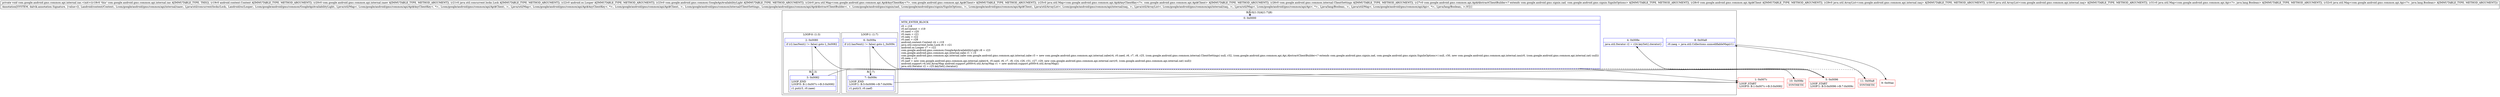 digraph "CFG forcom.google.android.gms.common.api.internal.zas.\<init\>(Landroid\/content\/Context;Lcom\/google\/android\/gms\/common\/api\/internal\/zaaw;Ljava\/util\/concurrent\/locks\/Lock;Landroid\/os\/Looper;Lcom\/google\/android\/gms\/common\/GoogleApiAvailabilityLight;Ljava\/util\/Map;Ljava\/util\/Map;Lcom\/google\/android\/gms\/common\/internal\/ClientSettings;Lcom\/google\/android\/gms\/common\/api\/Api$AbstractClientBuilder;Lcom\/google\/android\/gms\/common\/api\/Api$Client;Ljava\/util\/ArrayList;Ljava\/util\/ArrayList;Ljava\/util\/Map;Ljava\/util\/Map;)V" {
subgraph cluster_Region_1002255058 {
label = "R(5:0|(1:3)|4|(1:7)|8)";
node [shape=record,color=blue];
Node_0 [shape=record,label="{0\:\ 0x0000|MTH_ENTER_BLOCK\l|r0 = r18\lr0.mContext = r19\lr0.zaed = r20\lr0.zaen = r21\lr0.zabj = r22\lr0.zaei = r28\landroid.content.Context r4 = r19\ljava.util.concurrent.locks.Lock r6 = r21\landroid.os.Looper r7 = r22\lcom.google.android.gms.common.GoogleApiAvailabilityLight r8 = r23\lcom.google.android.gms.common.api.internal.zabe r1 = r3\lcom.google.android.gms.common.api.internal.zabe com.google.android.gms.common.api.internal.zabe r3 = new com.google.android.gms.common.api.internal.zabe(r4, r0.zaed, r6, r7, r8, r25, (com.google.android.gms.common.internal.ClientSettings) null, r32, (com.google.android.gms.common.api.Api.AbstractClientBuilder\<? extends com.google.android.gms.signin.zad, com.google.android.gms.signin.SignInOptions\>) null, r30, new com.google.android.gms.common.api.internal.zau(r0, (com.google.android.gms.common.api.internal.zat) null))\lr0.zaee = r1\lr0.zaef = new com.google.android.gms.common.api.internal.zabe(r4, r0.zaed, r6, r7, r8, r24, r26, r31, r27, r29, new com.google.android.gms.common.api.internal.zav(r0, (com.google.android.gms.common.api.internal.zat) null))\landroid.support.v4.util.ArrayMap android.support.p000v4.util.ArrayMap r1 = new android.support.p000v4.util.ArrayMap()\ljava.util.Iterator r2 = r25.keySet().iterator()\l}"];
subgraph cluster_LoopRegion_1505655968 {
label = "LOOP:0: (1:3)";
node [shape=record,color=blue];
Node_2 [shape=record,label="{2\:\ 0x0080|if (r2.hasNext() != false) goto L_0x0082\l}"];
subgraph cluster_Region_136180878 {
label = "R(1:3)";
node [shape=record,color=blue];
Node_3 [shape=record,label="{3\:\ 0x0082|LOOP_END\lLOOP:0: B:1:0x007c\-\>B:3:0x0082\l|r1.put(r3, r0.zaee)\l}"];
}
}
Node_4 [shape=record,label="{4\:\ 0x008e|java.util.Iterator r2 = r24.keySet().iterator()\l}"];
subgraph cluster_LoopRegion_636542812 {
label = "LOOP:1: (1:7)";
node [shape=record,color=blue];
Node_6 [shape=record,label="{6\:\ 0x009a|if (r2.hasNext() != false) goto L_0x009c\l}"];
subgraph cluster_Region_346323328 {
label = "R(1:7)";
node [shape=record,color=blue];
Node_7 [shape=record,label="{7\:\ 0x009c|LOOP_END\lLOOP:1: B:5:0x0096\-\>B:7:0x009c\l|r1.put(r3, r0.zaef)\l}"];
}
}
Node_8 [shape=record,label="{8\:\ 0x00a8|r0.zaeg = java.util.Collections.unmodifiableMap(r1)\l}"];
}
Node_1 [shape=record,color=red,label="{1\:\ 0x007c|LOOP_START\lLOOP:0: B:1:0x007c\-\>B:3:0x0082\l}"];
Node_5 [shape=record,color=red,label="{5\:\ 0x0096|LOOP_START\lLOOP:1: B:5:0x0096\-\>B:7:0x009c\l}"];
Node_9 [shape=record,color=red,label="{9\:\ 0x00ae}"];
Node_10 [shape=record,color=red,label="{10\:\ 0x008e|SYNTHETIC\l}"];
Node_11 [shape=record,color=red,label="{11\:\ 0x00a8|SYNTHETIC\l}"];
MethodNode[shape=record,label="{private void com.google.android.gms.common.api.internal.zas.\<init\>((r18v0 'this' com.google.android.gms.common.api.internal.zas A[IMMUTABLE_TYPE, THIS]), (r19v0 android.content.Context A[IMMUTABLE_TYPE, METHOD_ARGUMENT]), (r20v0 com.google.android.gms.common.api.internal.zaaw A[IMMUTABLE_TYPE, METHOD_ARGUMENT]), (r21v0 java.util.concurrent.locks.Lock A[IMMUTABLE_TYPE, METHOD_ARGUMENT]), (r22v0 android.os.Looper A[IMMUTABLE_TYPE, METHOD_ARGUMENT]), (r23v0 com.google.android.gms.common.GoogleApiAvailabilityLight A[IMMUTABLE_TYPE, METHOD_ARGUMENT]), (r24v0 java.util.Map\<com.google.android.gms.common.api.Api$AnyClientKey\<?\>, com.google.android.gms.common.api.Api$Client\> A[IMMUTABLE_TYPE, METHOD_ARGUMENT]), (r25v0 java.util.Map\<com.google.android.gms.common.api.Api$AnyClientKey\<?\>, com.google.android.gms.common.api.Api$Client\> A[IMMUTABLE_TYPE, METHOD_ARGUMENT]), (r26v0 com.google.android.gms.common.internal.ClientSettings A[IMMUTABLE_TYPE, METHOD_ARGUMENT]), (r27v0 com.google.android.gms.common.api.Api$AbstractClientBuilder\<? extends com.google.android.gms.signin.zad, com.google.android.gms.signin.SignInOptions\> A[IMMUTABLE_TYPE, METHOD_ARGUMENT]), (r28v0 com.google.android.gms.common.api.Api$Client A[IMMUTABLE_TYPE, METHOD_ARGUMENT]), (r29v0 java.util.ArrayList\<com.google.android.gms.common.api.internal.zaq\> A[IMMUTABLE_TYPE, METHOD_ARGUMENT]), (r30v0 java.util.ArrayList\<com.google.android.gms.common.api.internal.zaq\> A[IMMUTABLE_TYPE, METHOD_ARGUMENT]), (r31v0 java.util.Map\<com.google.android.gms.common.api.Api\<?\>, java.lang.Boolean\> A[IMMUTABLE_TYPE, METHOD_ARGUMENT]), (r32v0 java.util.Map\<com.google.android.gms.common.api.Api\<?\>, java.lang.Boolean\> A[IMMUTABLE_TYPE, METHOD_ARGUMENT]))  | Annotation[SYSTEM, dalvik.annotation.Signature, \{value=[(, Landroid\/content\/Context;, Lcom\/google\/android\/gms\/common\/api\/internal\/zaaw;, Ljava\/util\/concurrent\/locks\/Lock;, Landroid\/os\/Looper;, Lcom\/google\/android\/gms\/common\/GoogleApiAvailabilityLight;, Ljava\/util\/Map\<, Lcom\/google\/android\/gms\/common\/api\/Api$AnyClientKey\<, *\>;, Lcom\/google\/android\/gms\/common\/api\/Api$Client;, \>;, Ljava\/util\/Map\<, Lcom\/google\/android\/gms\/common\/api\/Api$AnyClientKey\<, *\>;, Lcom\/google\/android\/gms\/common\/api\/Api$Client;, \>;, Lcom\/google\/android\/gms\/common\/internal\/ClientSettings;, Lcom\/google\/android\/gms\/common\/api\/Api$AbstractClientBuilder\<, +, Lcom\/google\/android\/gms\/signin\/zad;, Lcom\/google\/android\/gms\/signin\/SignInOptions;, \>;, Lcom\/google\/android\/gms\/common\/api\/Api$Client;, Ljava\/util\/ArrayList\<, Lcom\/google\/android\/gms\/common\/api\/internal\/zaq;, \>;, Ljava\/util\/ArrayList\<, Lcom\/google\/android\/gms\/common\/api\/internal\/zaq;, \>;, Ljava\/util\/Map\<, Lcom\/google\/android\/gms\/common\/api\/Api\<, *\>;, Ljava\/lang\/Boolean;, \>;, Ljava\/util\/Map\<, Lcom\/google\/android\/gms\/common\/api\/Api\<, *\>;, Ljava\/lang\/Boolean;, \>;)V]\}]\l}"];
MethodNode -> Node_0;
Node_0 -> Node_1;
Node_2 -> Node_3;
Node_2 -> Node_10[style=dashed];
Node_3 -> Node_1;
Node_4 -> Node_5;
Node_6 -> Node_7;
Node_6 -> Node_11[style=dashed];
Node_7 -> Node_5;
Node_8 -> Node_9;
Node_1 -> Node_2;
Node_5 -> Node_6;
Node_10 -> Node_4;
Node_11 -> Node_8;
}

